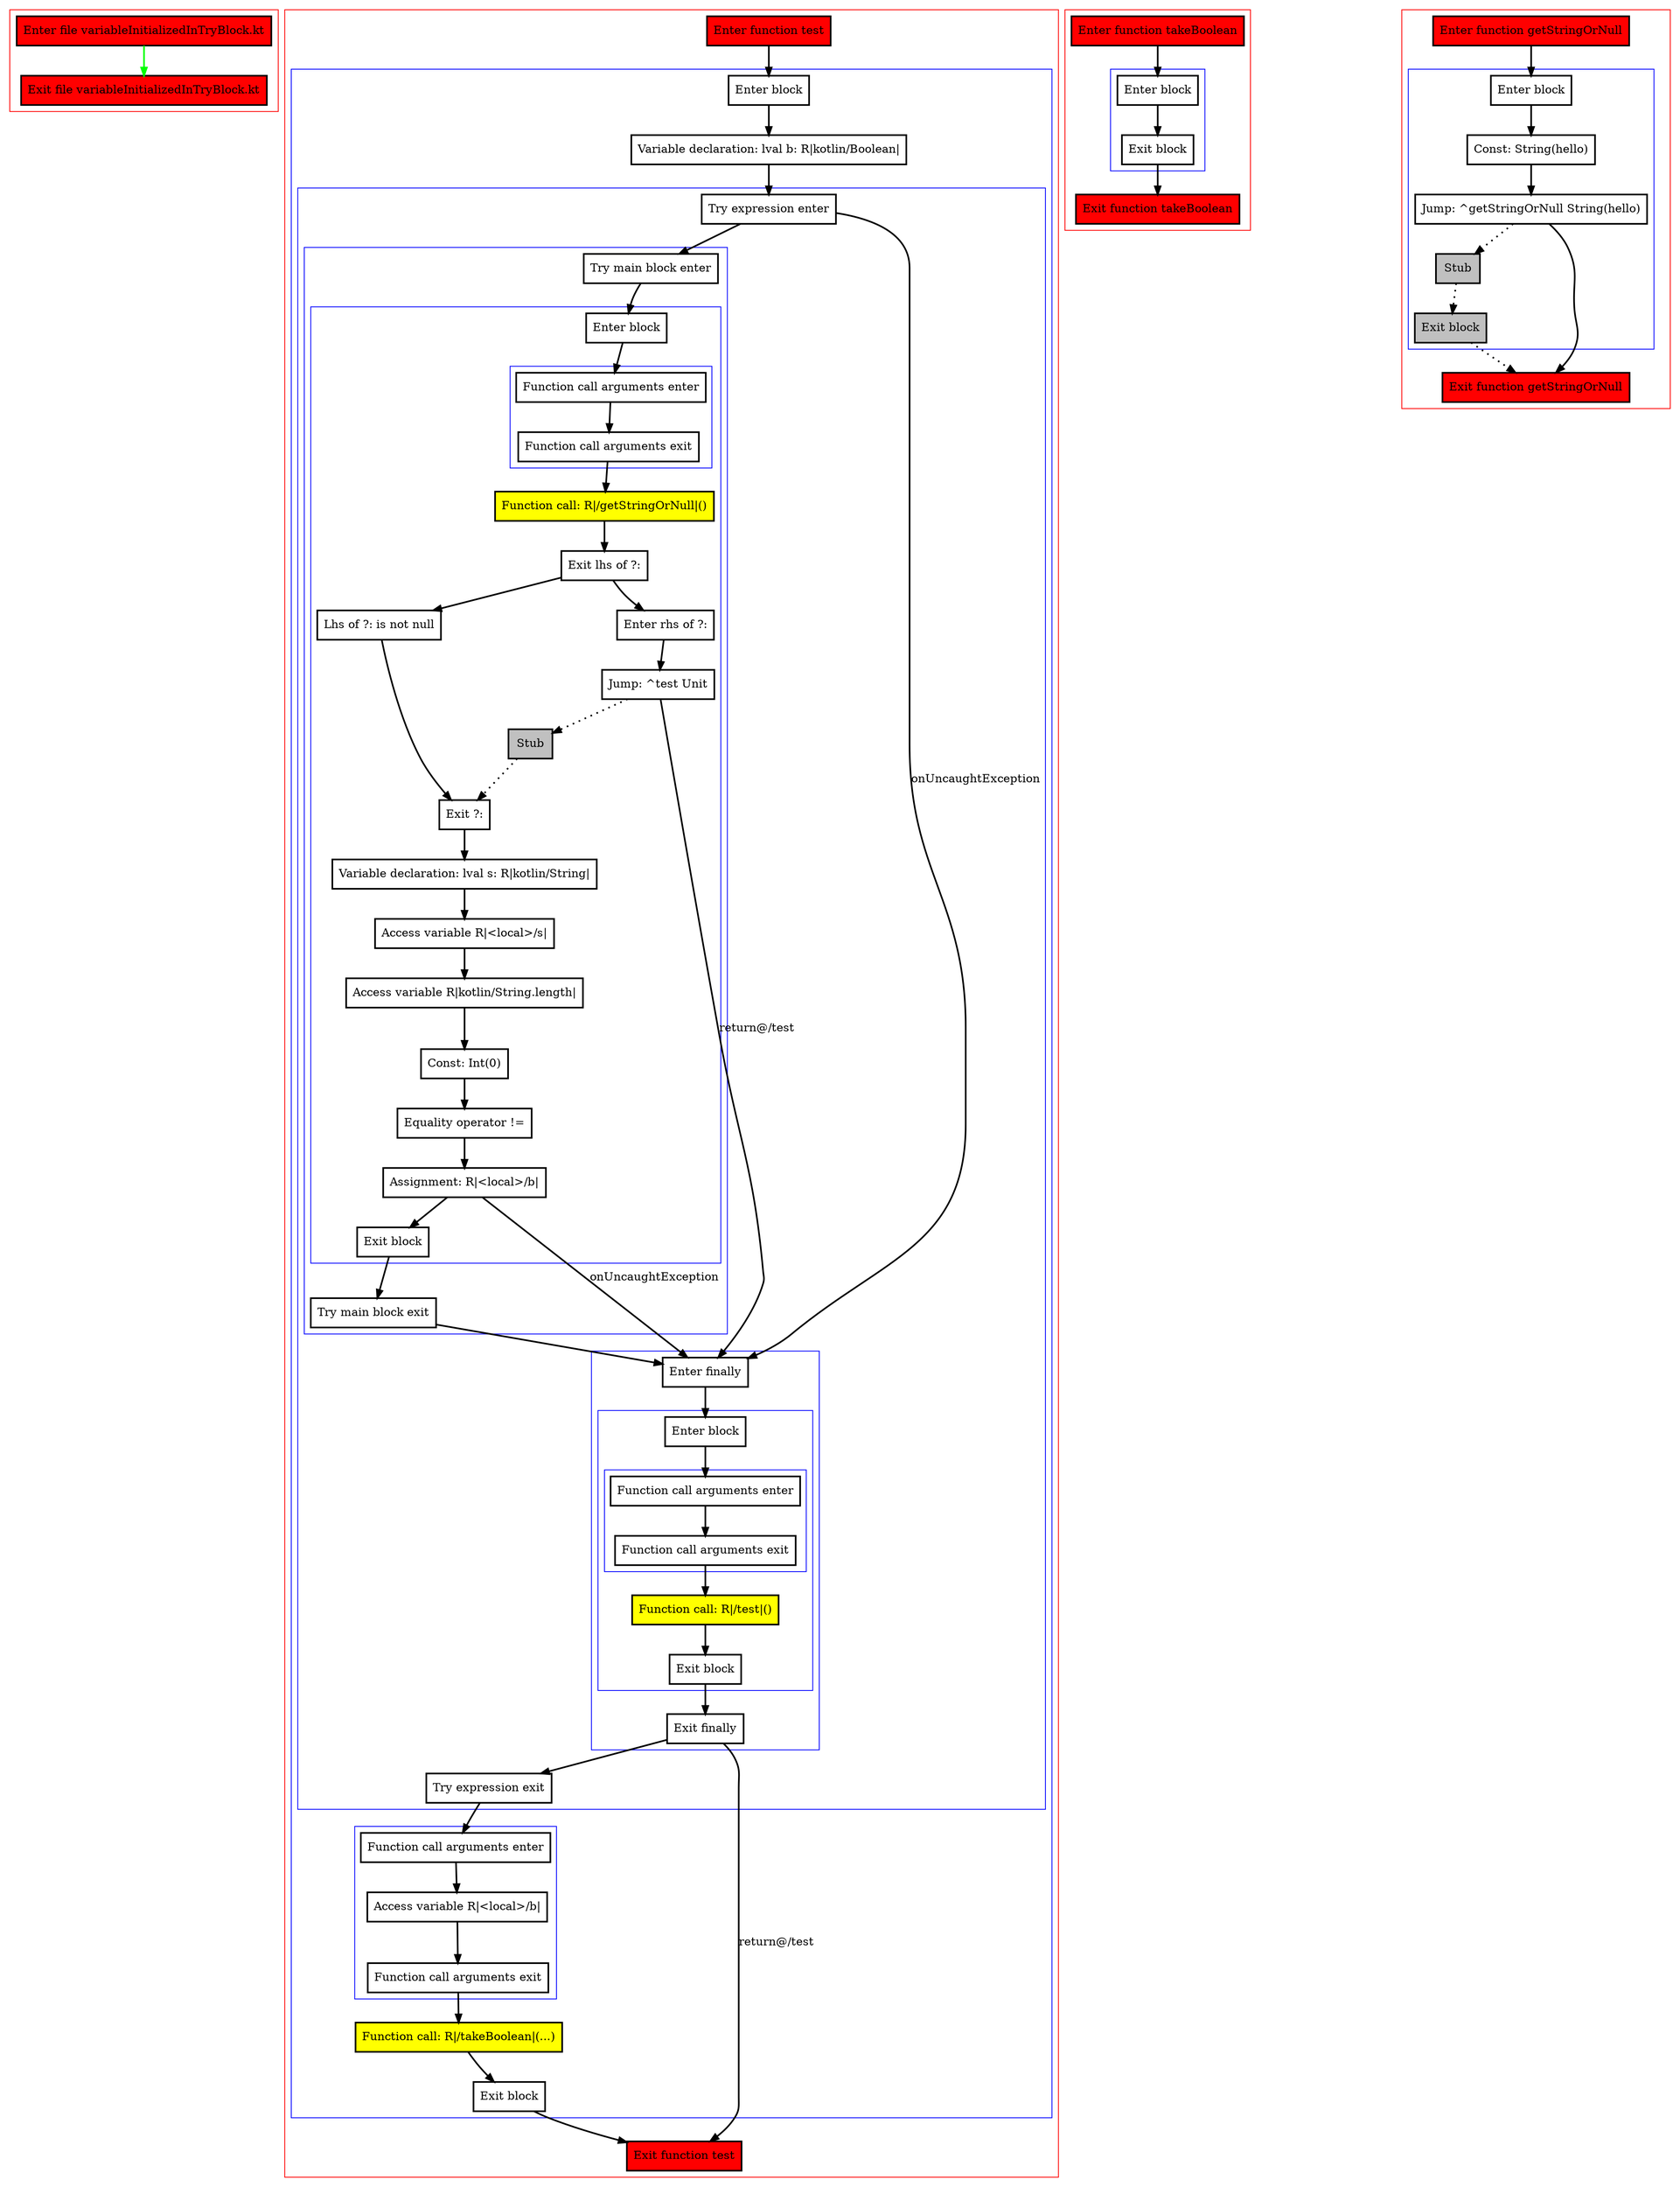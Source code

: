 digraph variableInitializedInTryBlock_kt {
    graph [nodesep=3]
    node [shape=box penwidth=2]
    edge [penwidth=2]

    subgraph cluster_0 {
        color=red
        0 [label="Enter file variableInitializedInTryBlock.kt" style="filled" fillcolor=red];
        1 [label="Exit file variableInitializedInTryBlock.kt" style="filled" fillcolor=red];
    }
    0 -> {1} [color=green];

    subgraph cluster_1 {
        color=red
        2 [label="Enter function test" style="filled" fillcolor=red];
        subgraph cluster_2 {
            color=blue
            3 [label="Enter block"];
            4 [label="Variable declaration: lval b: R|kotlin/Boolean|"];
            subgraph cluster_3 {
                color=blue
                5 [label="Try expression enter"];
                subgraph cluster_4 {
                    color=blue
                    6 [label="Try main block enter"];
                    subgraph cluster_5 {
                        color=blue
                        7 [label="Enter block"];
                        subgraph cluster_6 {
                            color=blue
                            8 [label="Function call arguments enter"];
                            9 [label="Function call arguments exit"];
                        }
                        10 [label="Function call: R|/getStringOrNull|()" style="filled" fillcolor=yellow];
                        11 [label="Exit lhs of ?:"];
                        12 [label="Enter rhs of ?:"];
                        13 [label="Jump: ^test Unit"];
                        14 [label="Stub" style="filled" fillcolor=gray];
                        15 [label="Lhs of ?: is not null"];
                        16 [label="Exit ?:"];
                        17 [label="Variable declaration: lval s: R|kotlin/String|"];
                        18 [label="Access variable R|<local>/s|"];
                        19 [label="Access variable R|kotlin/String.length|"];
                        20 [label="Const: Int(0)"];
                        21 [label="Equality operator !="];
                        22 [label="Assignment: R|<local>/b|"];
                        23 [label="Exit block"];
                    }
                    24 [label="Try main block exit"];
                }
                subgraph cluster_7 {
                    color=blue
                    25 [label="Enter finally"];
                    subgraph cluster_8 {
                        color=blue
                        26 [label="Enter block"];
                        subgraph cluster_9 {
                            color=blue
                            27 [label="Function call arguments enter"];
                            28 [label="Function call arguments exit"];
                        }
                        29 [label="Function call: R|/test|()" style="filled" fillcolor=yellow];
                        30 [label="Exit block"];
                    }
                    31 [label="Exit finally"];
                }
                32 [label="Try expression exit"];
            }
            subgraph cluster_10 {
                color=blue
                33 [label="Function call arguments enter"];
                34 [label="Access variable R|<local>/b|"];
                35 [label="Function call arguments exit"];
            }
            36 [label="Function call: R|/takeBoolean|(...)" style="filled" fillcolor=yellow];
            37 [label="Exit block"];
        }
        38 [label="Exit function test" style="filled" fillcolor=red];
    }
    2 -> {3};
    3 -> {4};
    4 -> {5};
    5 -> {6};
    5 -> {25} [label="onUncaughtException"];
    6 -> {7};
    7 -> {8};
    8 -> {9};
    9 -> {10};
    10 -> {11};
    11 -> {12 15};
    12 -> {13};
    13 -> {25} [label="return@/test"];
    13 -> {14} [style=dotted];
    14 -> {16} [style=dotted];
    15 -> {16};
    16 -> {17};
    17 -> {18};
    18 -> {19};
    19 -> {20};
    20 -> {21};
    21 -> {22};
    22 -> {23};
    22 -> {25} [label="onUncaughtException"];
    23 -> {24};
    24 -> {25};
    25 -> {26};
    26 -> {27};
    27 -> {28};
    28 -> {29};
    29 -> {30};
    30 -> {31};
    31 -> {32};
    31 -> {38} [label="return@/test"];
    32 -> {33};
    33 -> {34};
    34 -> {35};
    35 -> {36};
    36 -> {37};
    37 -> {38};

    subgraph cluster_11 {
        color=red
        39 [label="Enter function takeBoolean" style="filled" fillcolor=red];
        subgraph cluster_12 {
            color=blue
            40 [label="Enter block"];
            41 [label="Exit block"];
        }
        42 [label="Exit function takeBoolean" style="filled" fillcolor=red];
    }
    39 -> {40};
    40 -> {41};
    41 -> {42};

    subgraph cluster_13 {
        color=red
        43 [label="Enter function getStringOrNull" style="filled" fillcolor=red];
        subgraph cluster_14 {
            color=blue
            44 [label="Enter block"];
            45 [label="Const: String(hello)"];
            46 [label="Jump: ^getStringOrNull String(hello)"];
            47 [label="Stub" style="filled" fillcolor=gray];
            48 [label="Exit block" style="filled" fillcolor=gray];
        }
        49 [label="Exit function getStringOrNull" style="filled" fillcolor=red];
    }
    43 -> {44};
    44 -> {45};
    45 -> {46};
    46 -> {49};
    46 -> {47} [style=dotted];
    47 -> {48} [style=dotted];
    48 -> {49} [style=dotted];

}
